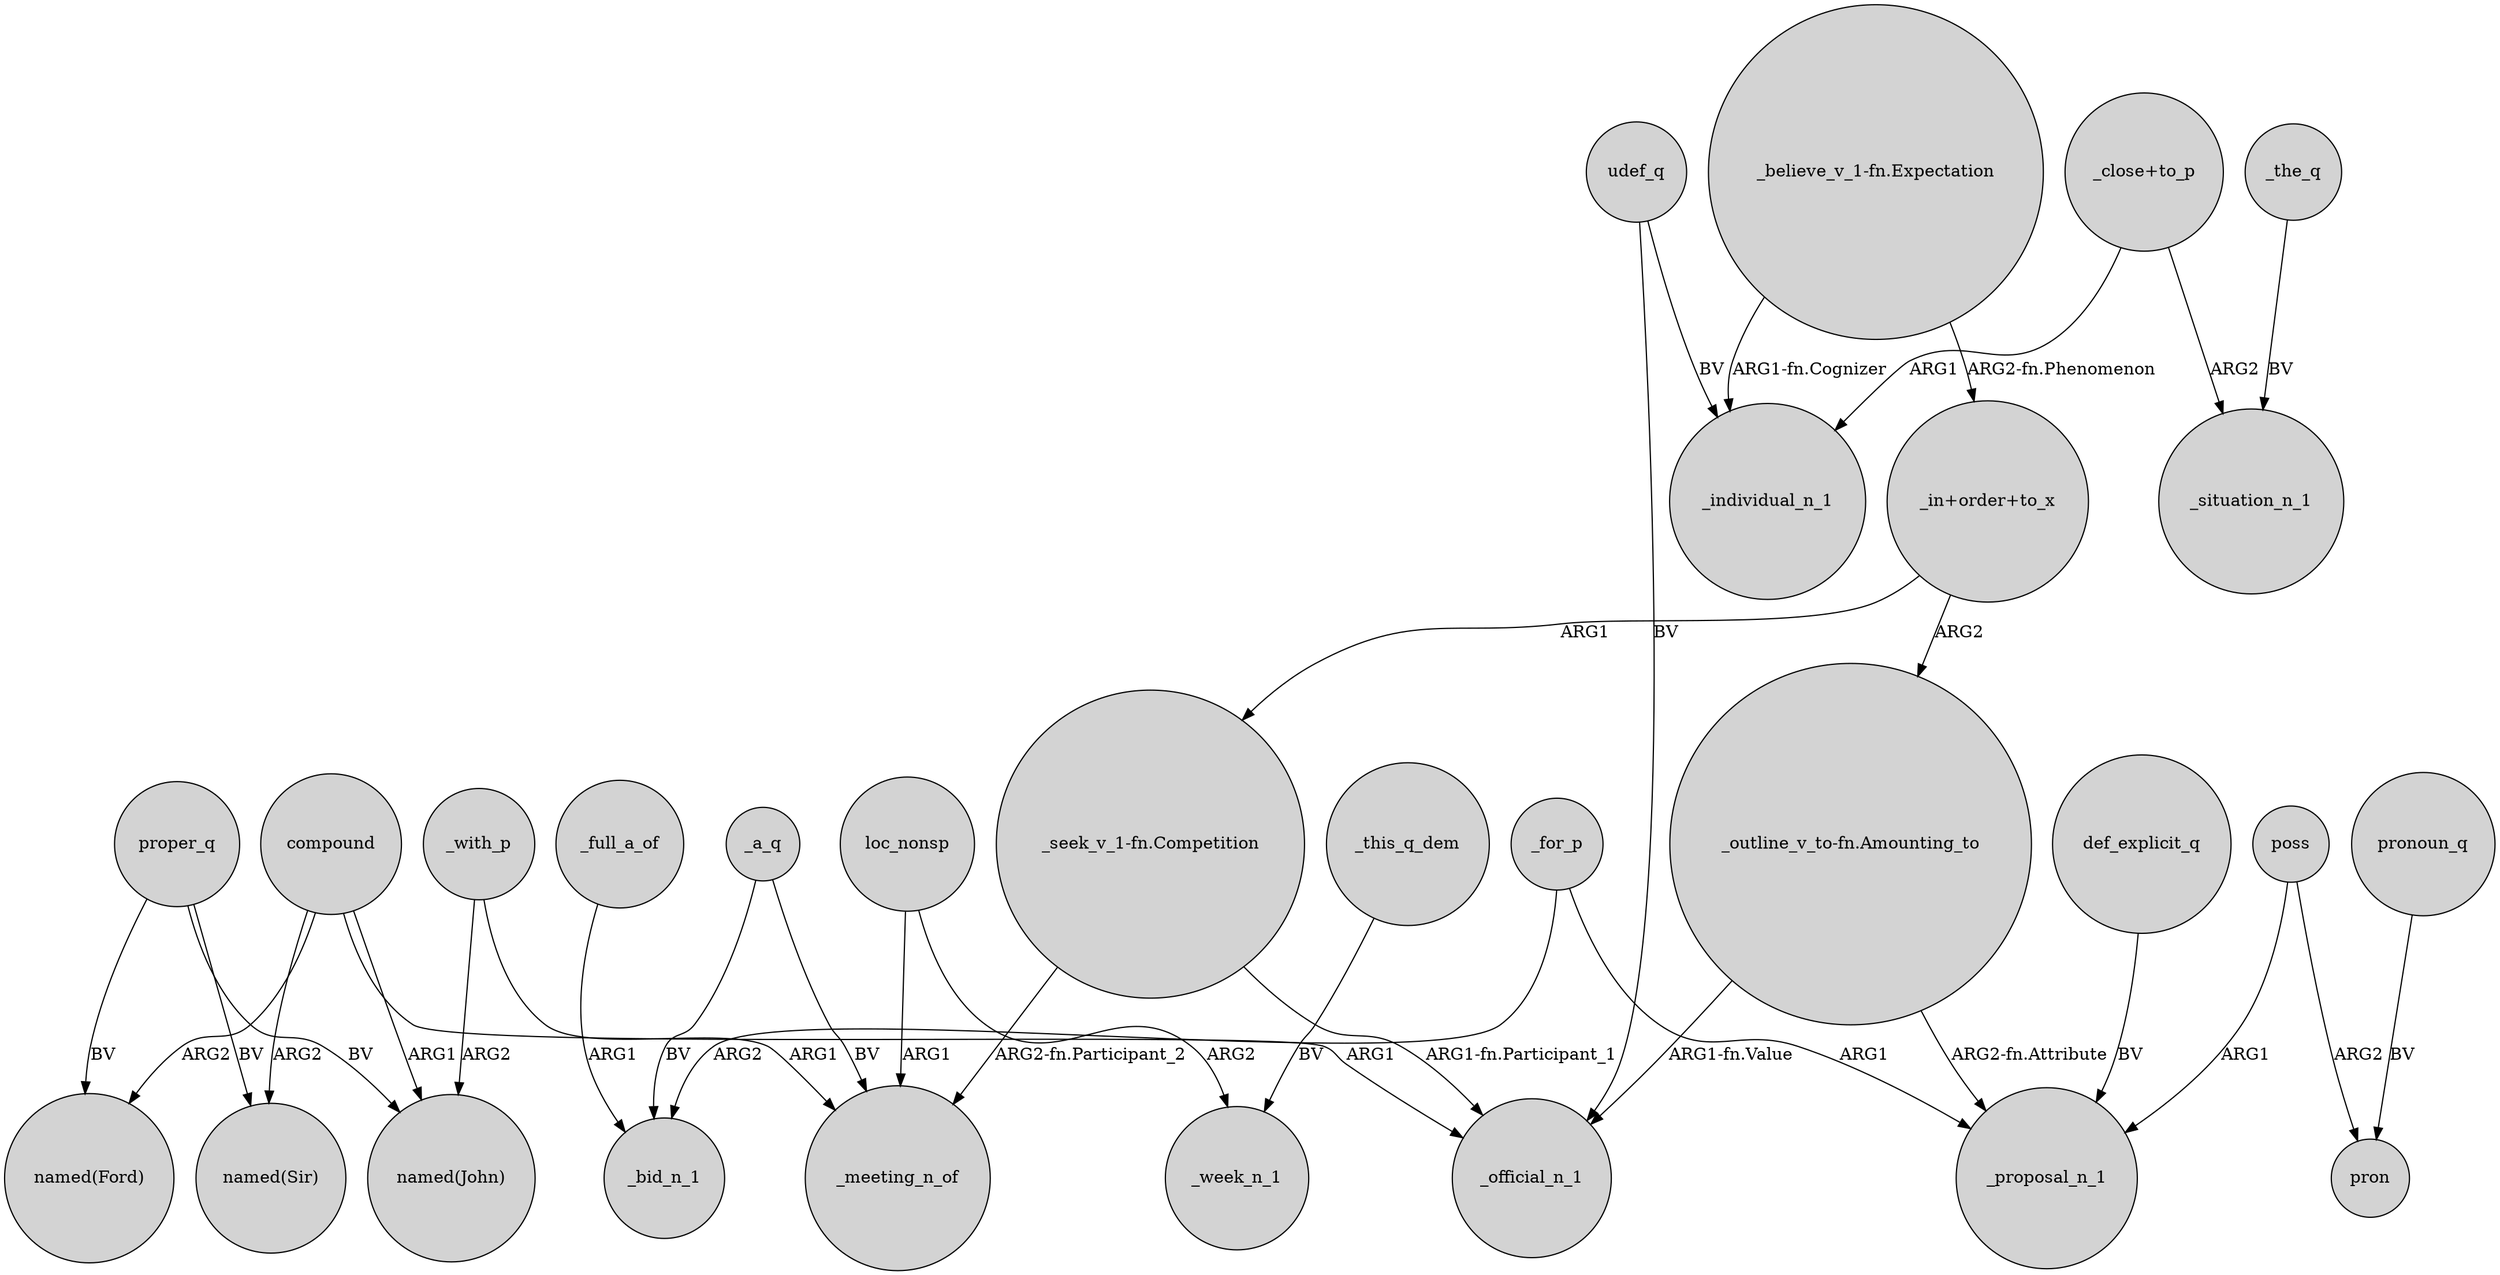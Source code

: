digraph {
	node [shape=circle style=filled]
	_a_q -> _bid_n_1 [label=BV]
	proper_q -> "named(Ford)" [label=BV]
	_full_a_of -> _bid_n_1 [label=ARG1]
	_with_p -> _meeting_n_of [label=ARG1]
	proper_q -> "named(Sir)" [label=BV]
	compound -> "named(Sir)" [label=ARG2]
	"_close+to_p" -> _individual_n_1 [label=ARG1]
	"_outline_v_to-fn.Amounting_to" -> _proposal_n_1 [label="ARG2-fn.Attribute"]
	compound -> "named(Ford)" [label=ARG2]
	loc_nonsp -> _meeting_n_of [label=ARG1]
	loc_nonsp -> _week_n_1 [label=ARG2]
	compound -> "named(John)" [label=ARG1]
	poss -> _proposal_n_1 [label=ARG1]
	"_in+order+to_x" -> "_outline_v_to-fn.Amounting_to" [label=ARG2]
	pronoun_q -> pron [label=BV]
	_with_p -> "named(John)" [label=ARG2]
	udef_q -> _individual_n_1 [label=BV]
	poss -> pron [label=ARG2]
	"_seek_v_1-fn.Competition" -> _official_n_1 [label="ARG1-fn.Participant_1"]
	_a_q -> _meeting_n_of [label=BV]
	proper_q -> "named(John)" [label=BV]
	"_believe_v_1-fn.Expectation" -> "_in+order+to_x" [label="ARG2-fn.Phenomenon"]
	_the_q -> _situation_n_1 [label=BV]
	_for_p -> _bid_n_1 [label=ARG2]
	"_seek_v_1-fn.Competition" -> _meeting_n_of [label="ARG2-fn.Participant_2"]
	"_outline_v_to-fn.Amounting_to" -> _official_n_1 [label="ARG1-fn.Value"]
	compound -> _official_n_1 [label=ARG1]
	"_in+order+to_x" -> "_seek_v_1-fn.Competition" [label=ARG1]
	udef_q -> _official_n_1 [label=BV]
	"_close+to_p" -> _situation_n_1 [label=ARG2]
	"_believe_v_1-fn.Expectation" -> _individual_n_1 [label="ARG1-fn.Cognizer"]
	def_explicit_q -> _proposal_n_1 [label=BV]
	_this_q_dem -> _week_n_1 [label=BV]
	_for_p -> _proposal_n_1 [label=ARG1]
}
